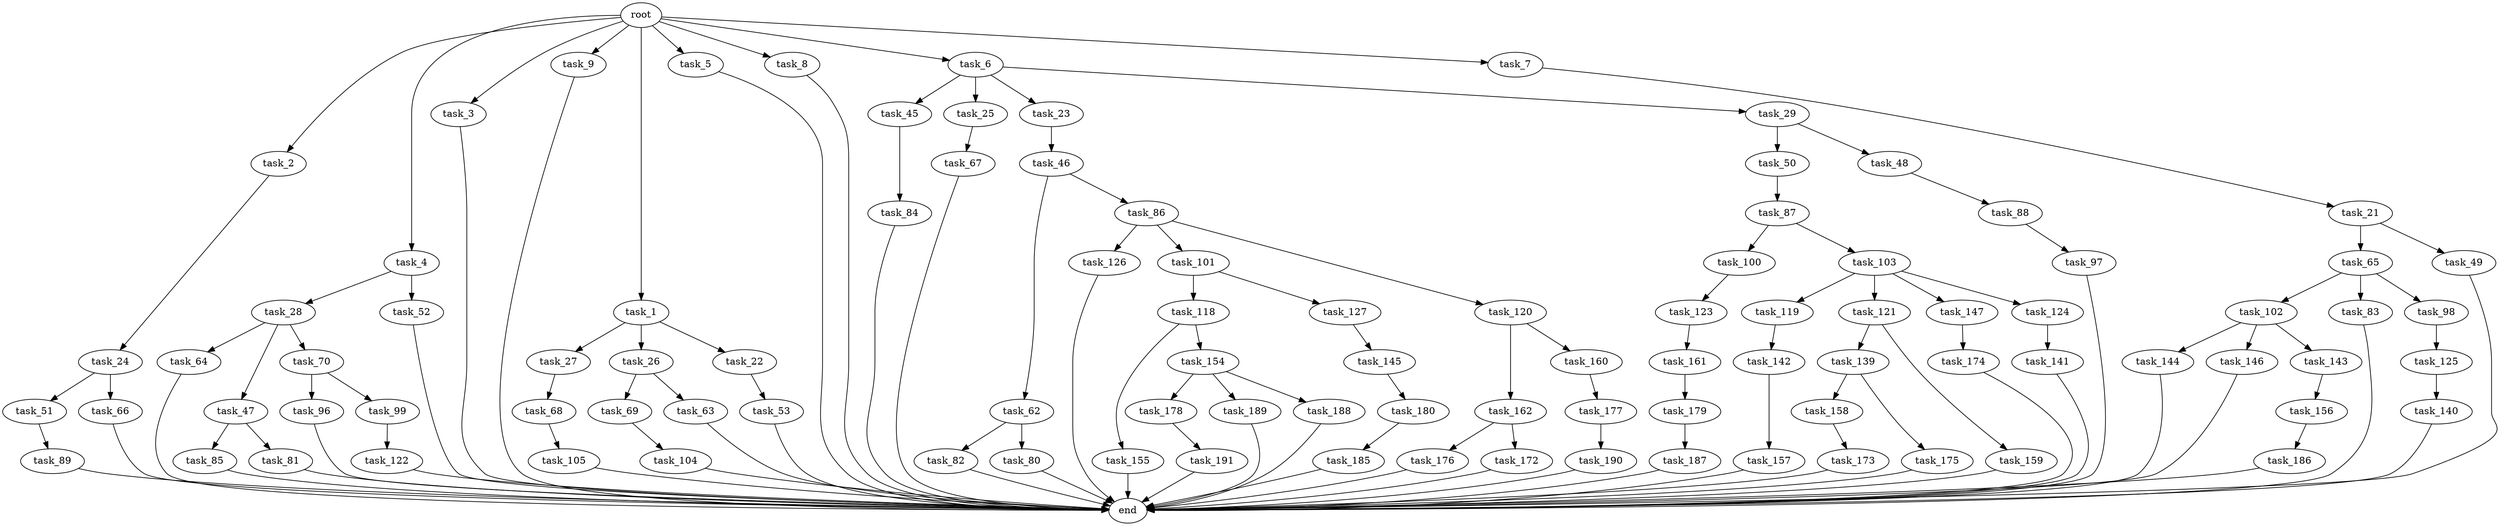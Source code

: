 digraph G {
  task_118 [size="68719476.736000"];
  task_102 [size="429496729.600000"];
  task_65 [size="68719476.736000"];
  task_176 [size="841813590.016000"];
  task_67 [size="429496729.600000"];
  task_156 [size="274877906.944000"];
  task_162 [size="274877906.944000"];
  task_158 [size="68719476.736000"];
  task_105 [size="618475290.624000"];
  task_119 [size="68719476.736000"];
  task_45 [size="1717986918.400000"];
  task_25 [size="1717986918.400000"];
  task_144 [size="68719476.736000"];
  task_46 [size="841813590.016000"];
  task_179 [size="68719476.736000"];
  task_82 [size="1391569403.904000"];
  task_139 [size="618475290.624000"];
  task_28 [size="618475290.624000"];
  task_50 [size="68719476.736000"];
  task_127 [size="68719476.736000"];
  task_62 [size="274877906.944000"];
  task_49 [size="68719476.736000"];
  task_157 [size="154618822.656000"];
  task_178 [size="274877906.944000"];
  task_146 [size="68719476.736000"];
  task_159 [size="618475290.624000"];
  task_155 [size="841813590.016000"];
  task_121 [size="68719476.736000"];
  task_140 [size="1717986918.400000"];
  task_147 [size="68719476.736000"];
  task_190 [size="618475290.624000"];
  task_122 [size="1717986918.400000"];
  task_126 [size="1717986918.400000"];
  task_52 [size="618475290.624000"];
  task_2 [size="2.048000"];
  task_185 [size="429496729.600000"];
  task_186 [size="274877906.944000"];
  task_177 [size="841813590.016000"];
  task_160 [size="274877906.944000"];
  task_104 [size="1391569403.904000"];
  task_4 [size="2.048000"];
  task_48 [size="68719476.736000"];
  task_96 [size="1391569403.904000"];
  task_27 [size="274877906.944000"];
  task_141 [size="1717986918.400000"];
  task_85 [size="1099511627.776000"];
  task_80 [size="1391569403.904000"];
  task_23 [size="1717986918.400000"];
  task_100 [size="68719476.736000"];
  task_103 [size="68719476.736000"];
  task_173 [size="68719476.736000"];
  task_154 [size="841813590.016000"];
  task_172 [size="841813590.016000"];
  task_89 [size="1391569403.904000"];
  task_24 [size="841813590.016000"];
  task_3 [size="2.048000"];
  task_9 [size="2.048000"];
  task_143 [size="68719476.736000"];
  task_174 [size="1717986918.400000"];
  task_86 [size="274877906.944000"];
  task_189 [size="274877906.944000"];
  task_101 [size="1717986918.400000"];
  task_1 [size="2.048000"];
  task_26 [size="274877906.944000"];
  task_99 [size="1391569403.904000"];
  task_69 [size="1391569403.904000"];
  task_5 [size="2.048000"];
  task_88 [size="1391569403.904000"];
  end [size="0.000000"];
  task_8 [size="2.048000"];
  task_87 [size="1391569403.904000"];
  task_64 [size="618475290.624000"];
  task_83 [size="429496729.600000"];
  task_63 [size="1391569403.904000"];
  task_84 [size="1717986918.400000"];
  task_142 [size="841813590.016000"];
  task_29 [size="1717986918.400000"];
  task_145 [size="841813590.016000"];
  task_53 [size="68719476.736000"];
  task_21 [size="274877906.944000"];
  root [size="0.000000"];
  task_187 [size="618475290.624000"];
  task_47 [size="618475290.624000"];
  task_123 [size="1099511627.776000"];
  task_120 [size="1717986918.400000"];
  task_6 [size="2.048000"];
  task_70 [size="618475290.624000"];
  task_191 [size="68719476.736000"];
  task_175 [size="68719476.736000"];
  task_188 [size="274877906.944000"];
  task_81 [size="1099511627.776000"];
  task_180 [size="274877906.944000"];
  task_161 [size="841813590.016000"];
  task_97 [size="841813590.016000"];
  task_98 [size="429496729.600000"];
  task_51 [size="841813590.016000"];
  task_125 [size="274877906.944000"];
  task_124 [size="68719476.736000"];
  task_7 [size="2.048000"];
  task_68 [size="154618822.656000"];
  task_66 [size="841813590.016000"];
  task_22 [size="274877906.944000"];

  task_118 -> task_154 [size="411041792.000000"];
  task_118 -> task_155 [size="411041792.000000"];
  task_102 -> task_143 [size="33554432.000000"];
  task_102 -> task_146 [size="33554432.000000"];
  task_102 -> task_144 [size="33554432.000000"];
  task_65 -> task_102 [size="209715200.000000"];
  task_65 -> task_98 [size="209715200.000000"];
  task_65 -> task_83 [size="209715200.000000"];
  task_176 -> end [size="1.000000"];
  task_67 -> end [size="1.000000"];
  task_156 -> task_186 [size="134217728.000000"];
  task_162 -> task_172 [size="411041792.000000"];
  task_162 -> task_176 [size="411041792.000000"];
  task_158 -> task_173 [size="33554432.000000"];
  task_105 -> end [size="1.000000"];
  task_119 -> task_142 [size="411041792.000000"];
  task_45 -> task_84 [size="838860800.000000"];
  task_25 -> task_67 [size="209715200.000000"];
  task_144 -> end [size="1.000000"];
  task_46 -> task_86 [size="134217728.000000"];
  task_46 -> task_62 [size="134217728.000000"];
  task_179 -> task_187 [size="301989888.000000"];
  task_82 -> end [size="1.000000"];
  task_139 -> task_158 [size="33554432.000000"];
  task_139 -> task_175 [size="33554432.000000"];
  task_28 -> task_47 [size="301989888.000000"];
  task_28 -> task_70 [size="301989888.000000"];
  task_28 -> task_64 [size="301989888.000000"];
  task_50 -> task_87 [size="679477248.000000"];
  task_127 -> task_145 [size="411041792.000000"];
  task_62 -> task_80 [size="679477248.000000"];
  task_62 -> task_82 [size="679477248.000000"];
  task_49 -> end [size="1.000000"];
  task_157 -> end [size="1.000000"];
  task_178 -> task_191 [size="33554432.000000"];
  task_146 -> end [size="1.000000"];
  task_159 -> end [size="1.000000"];
  task_155 -> end [size="1.000000"];
  task_121 -> task_139 [size="301989888.000000"];
  task_121 -> task_159 [size="301989888.000000"];
  task_140 -> end [size="1.000000"];
  task_147 -> task_174 [size="838860800.000000"];
  task_190 -> end [size="1.000000"];
  task_122 -> end [size="1.000000"];
  task_126 -> end [size="1.000000"];
  task_52 -> end [size="1.000000"];
  task_2 -> task_24 [size="411041792.000000"];
  task_185 -> end [size="1.000000"];
  task_186 -> end [size="1.000000"];
  task_177 -> task_190 [size="301989888.000000"];
  task_160 -> task_177 [size="411041792.000000"];
  task_104 -> end [size="1.000000"];
  task_4 -> task_28 [size="301989888.000000"];
  task_4 -> task_52 [size="301989888.000000"];
  task_48 -> task_88 [size="679477248.000000"];
  task_96 -> end [size="1.000000"];
  task_27 -> task_68 [size="75497472.000000"];
  task_141 -> end [size="1.000000"];
  task_85 -> end [size="1.000000"];
  task_80 -> end [size="1.000000"];
  task_23 -> task_46 [size="411041792.000000"];
  task_100 -> task_123 [size="536870912.000000"];
  task_103 -> task_124 [size="33554432.000000"];
  task_103 -> task_147 [size="33554432.000000"];
  task_103 -> task_119 [size="33554432.000000"];
  task_103 -> task_121 [size="33554432.000000"];
  task_173 -> end [size="1.000000"];
  task_154 -> task_178 [size="134217728.000000"];
  task_154 -> task_189 [size="134217728.000000"];
  task_154 -> task_188 [size="134217728.000000"];
  task_172 -> end [size="1.000000"];
  task_89 -> end [size="1.000000"];
  task_24 -> task_51 [size="411041792.000000"];
  task_24 -> task_66 [size="411041792.000000"];
  task_3 -> end [size="1.000000"];
  task_9 -> end [size="1.000000"];
  task_143 -> task_156 [size="134217728.000000"];
  task_174 -> end [size="1.000000"];
  task_86 -> task_101 [size="838860800.000000"];
  task_86 -> task_120 [size="838860800.000000"];
  task_86 -> task_126 [size="838860800.000000"];
  task_189 -> end [size="1.000000"];
  task_101 -> task_118 [size="33554432.000000"];
  task_101 -> task_127 [size="33554432.000000"];
  task_1 -> task_26 [size="134217728.000000"];
  task_1 -> task_22 [size="134217728.000000"];
  task_1 -> task_27 [size="134217728.000000"];
  task_26 -> task_69 [size="679477248.000000"];
  task_26 -> task_63 [size="679477248.000000"];
  task_99 -> task_122 [size="838860800.000000"];
  task_69 -> task_104 [size="679477248.000000"];
  task_5 -> end [size="1.000000"];
  task_88 -> task_97 [size="411041792.000000"];
  task_8 -> end [size="1.000000"];
  task_87 -> task_103 [size="33554432.000000"];
  task_87 -> task_100 [size="33554432.000000"];
  task_64 -> end [size="1.000000"];
  task_83 -> end [size="1.000000"];
  task_63 -> end [size="1.000000"];
  task_84 -> end [size="1.000000"];
  task_142 -> task_157 [size="75497472.000000"];
  task_29 -> task_48 [size="33554432.000000"];
  task_29 -> task_50 [size="33554432.000000"];
  task_145 -> task_180 [size="134217728.000000"];
  task_53 -> end [size="1.000000"];
  task_21 -> task_65 [size="33554432.000000"];
  task_21 -> task_49 [size="33554432.000000"];
  root -> task_2 [size="1.000000"];
  root -> task_6 [size="1.000000"];
  root -> task_4 [size="1.000000"];
  root -> task_5 [size="1.000000"];
  root -> task_3 [size="1.000000"];
  root -> task_9 [size="1.000000"];
  root -> task_8 [size="1.000000"];
  root -> task_7 [size="1.000000"];
  root -> task_1 [size="1.000000"];
  task_187 -> end [size="1.000000"];
  task_47 -> task_81 [size="536870912.000000"];
  task_47 -> task_85 [size="536870912.000000"];
  task_123 -> task_161 [size="411041792.000000"];
  task_120 -> task_160 [size="134217728.000000"];
  task_120 -> task_162 [size="134217728.000000"];
  task_6 -> task_29 [size="838860800.000000"];
  task_6 -> task_45 [size="838860800.000000"];
  task_6 -> task_25 [size="838860800.000000"];
  task_6 -> task_23 [size="838860800.000000"];
  task_70 -> task_96 [size="679477248.000000"];
  task_70 -> task_99 [size="679477248.000000"];
  task_191 -> end [size="1.000000"];
  task_175 -> end [size="1.000000"];
  task_188 -> end [size="1.000000"];
  task_81 -> end [size="1.000000"];
  task_180 -> task_185 [size="209715200.000000"];
  task_161 -> task_179 [size="33554432.000000"];
  task_97 -> end [size="1.000000"];
  task_98 -> task_125 [size="134217728.000000"];
  task_51 -> task_89 [size="679477248.000000"];
  task_125 -> task_140 [size="838860800.000000"];
  task_124 -> task_141 [size="838860800.000000"];
  task_7 -> task_21 [size="134217728.000000"];
  task_68 -> task_105 [size="301989888.000000"];
  task_66 -> end [size="1.000000"];
  task_22 -> task_53 [size="33554432.000000"];
}
